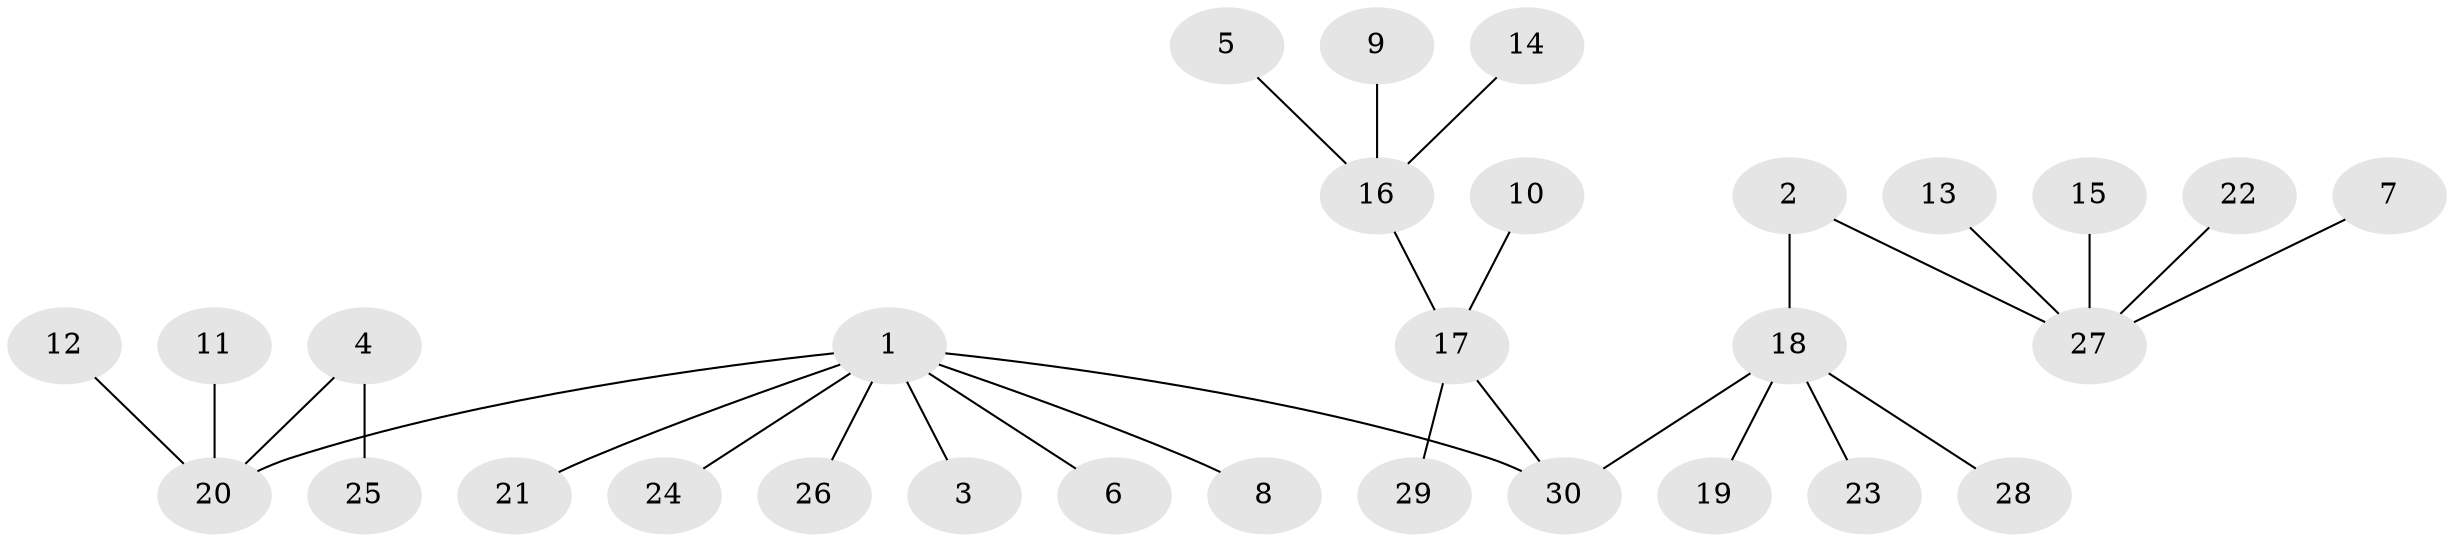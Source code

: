 // original degree distribution, {2: 0.3220338983050847, 7: 0.01694915254237288, 5: 0.03389830508474576, 3: 0.05084745762711865, 4: 0.01694915254237288, 6: 0.05084745762711865, 1: 0.5084745762711864}
// Generated by graph-tools (version 1.1) at 2025/26/03/09/25 03:26:26]
// undirected, 30 vertices, 29 edges
graph export_dot {
graph [start="1"]
  node [color=gray90,style=filled];
  1;
  2;
  3;
  4;
  5;
  6;
  7;
  8;
  9;
  10;
  11;
  12;
  13;
  14;
  15;
  16;
  17;
  18;
  19;
  20;
  21;
  22;
  23;
  24;
  25;
  26;
  27;
  28;
  29;
  30;
  1 -- 3 [weight=1.0];
  1 -- 6 [weight=1.0];
  1 -- 8 [weight=1.0];
  1 -- 20 [weight=1.0];
  1 -- 21 [weight=1.0];
  1 -- 24 [weight=1.0];
  1 -- 26 [weight=1.0];
  1 -- 30 [weight=1.0];
  2 -- 18 [weight=1.0];
  2 -- 27 [weight=1.0];
  4 -- 20 [weight=1.0];
  4 -- 25 [weight=1.0];
  5 -- 16 [weight=1.0];
  7 -- 27 [weight=1.0];
  9 -- 16 [weight=1.0];
  10 -- 17 [weight=1.0];
  11 -- 20 [weight=1.0];
  12 -- 20 [weight=1.0];
  13 -- 27 [weight=1.0];
  14 -- 16 [weight=1.0];
  15 -- 27 [weight=1.0];
  16 -- 17 [weight=1.0];
  17 -- 29 [weight=1.0];
  17 -- 30 [weight=1.0];
  18 -- 19 [weight=1.0];
  18 -- 23 [weight=1.0];
  18 -- 28 [weight=1.0];
  18 -- 30 [weight=1.0];
  22 -- 27 [weight=1.0];
}
